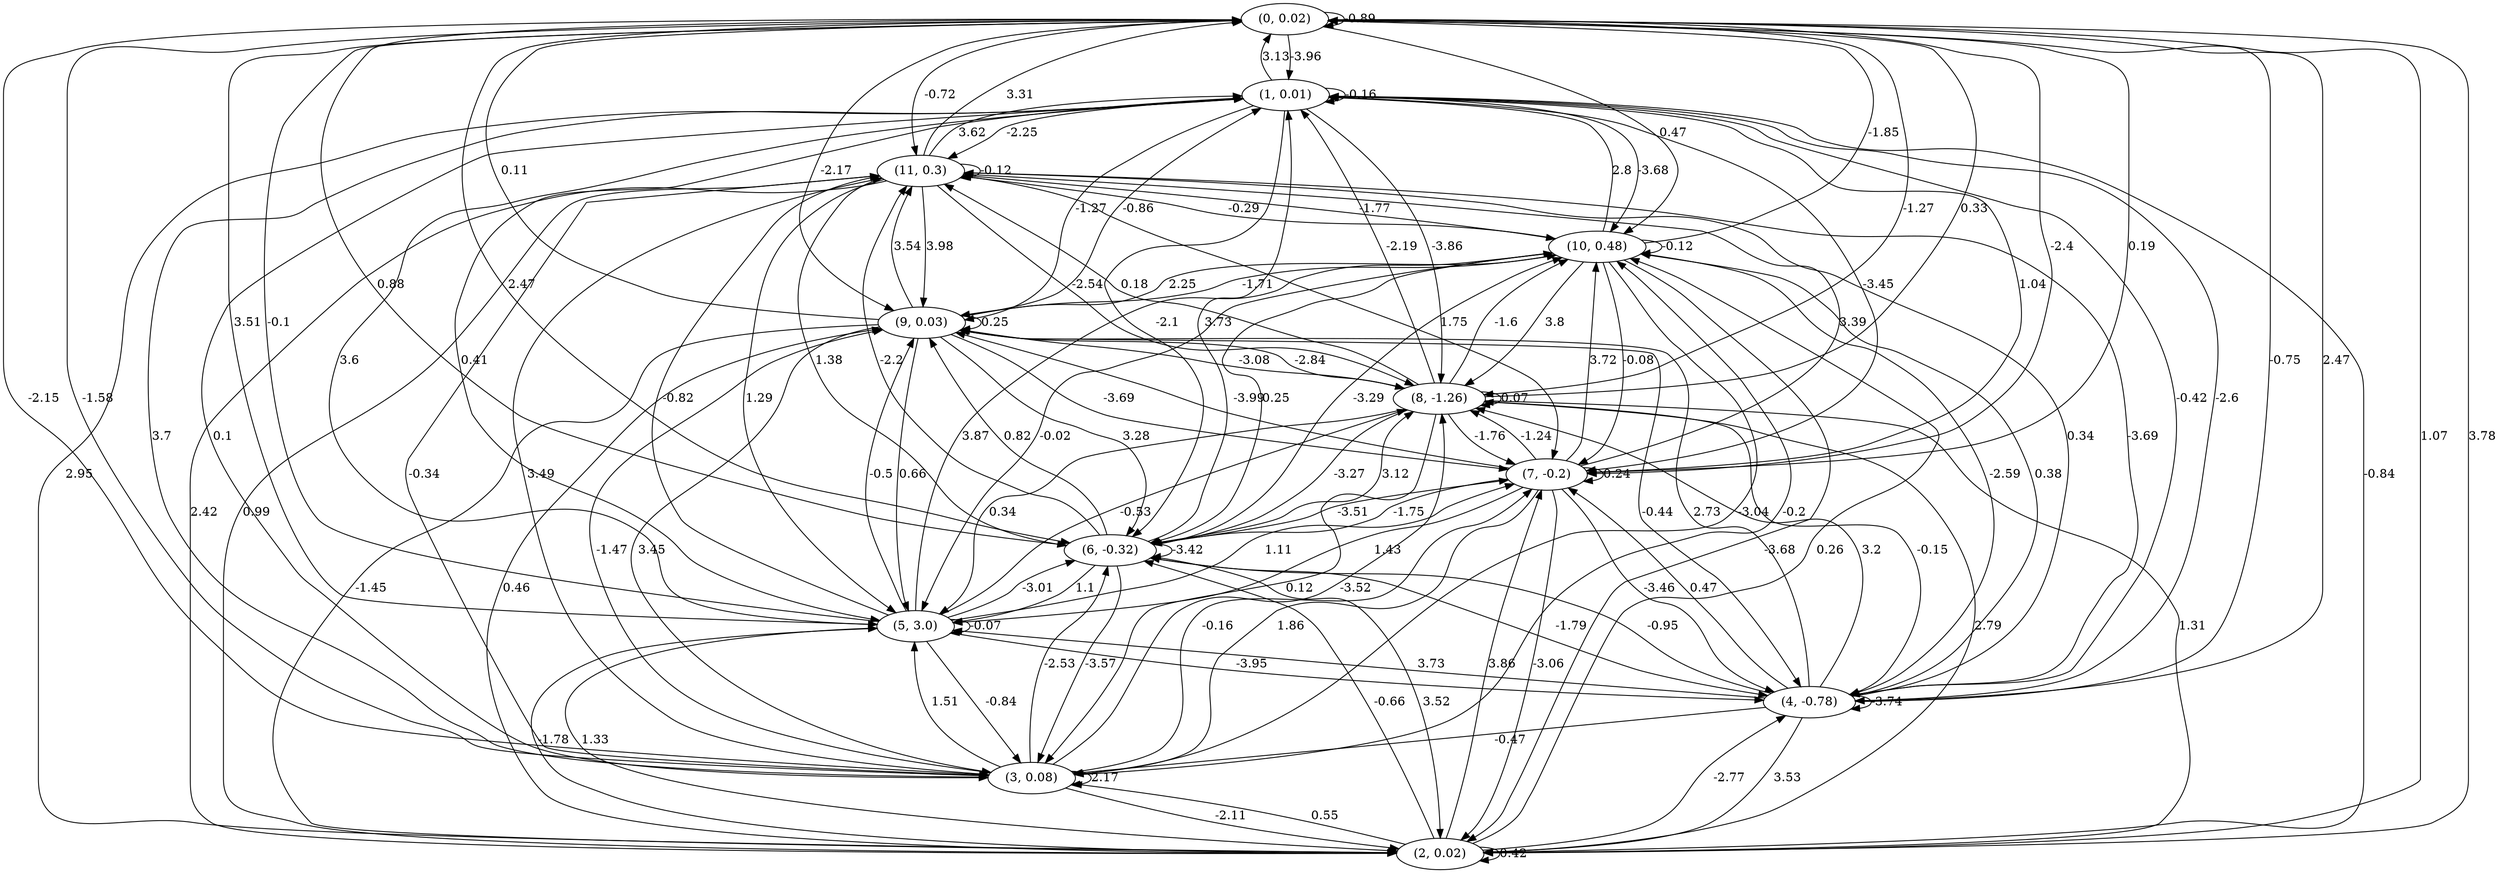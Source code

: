 digraph {
    0 [ label = "(0, 0.02)" ]
    1 [ label = "(1, 0.01)" ]
    2 [ label = "(2, 0.02)" ]
    3 [ label = "(3, 0.08)" ]
    4 [ label = "(4, -0.78)" ]
    5 [ label = "(5, 3.0)" ]
    6 [ label = "(6, -0.32)" ]
    7 [ label = "(7, -0.2)" ]
    8 [ label = "(8, -1.26)" ]
    9 [ label = "(9, 0.03)" ]
    10 [ label = "(10, 0.48)" ]
    11 [ label = "(11, 0.3)" ]
    0 -> 0 [ label = "-0.89" ]
    1 -> 1 [ label = "-0.16" ]
    2 -> 2 [ label = "0.42" ]
    3 -> 3 [ label = "2.17" ]
    4 -> 4 [ label = "-3.74" ]
    5 -> 5 [ label = "-0.07" ]
    6 -> 6 [ label = "-3.42" ]
    7 -> 7 [ label = "0.24" ]
    8 -> 8 [ label = "0.07" ]
    9 -> 9 [ label = "0.25" ]
    10 -> 10 [ label = "-0.12" ]
    11 -> 11 [ label = "-0.12" ]
    1 -> 0 [ label = "3.13" ]
    2 -> 0 [ label = "3.78" ]
    3 -> 0 [ label = "-1.58" ]
    4 -> 0 [ label = "-0.75" ]
    5 -> 0 [ label = "-0.1" ]
    6 -> 0 [ label = "0.88" ]
    7 -> 0 [ label = "0.19" ]
    8 -> 0 [ label = "0.33" ]
    9 -> 0 [ label = "0.11" ]
    10 -> 0 [ label = "-1.85" ]
    11 -> 0 [ label = "3.31" ]
    0 -> 1 [ label = "-3.96" ]
    2 -> 1 [ label = "-0.84" ]
    3 -> 1 [ label = "3.7" ]
    4 -> 1 [ label = "-0.42" ]
    5 -> 1 [ label = "3.6" ]
    6 -> 1 [ label = "3.73" ]
    7 -> 1 [ label = "1.04" ]
    8 -> 1 [ label = "-2.19" ]
    9 -> 1 [ label = "-0.86" ]
    10 -> 1 [ label = "2.8" ]
    11 -> 1 [ label = "3.62" ]
    0 -> 2 [ label = "1.07" ]
    1 -> 2 [ label = "2.95" ]
    3 -> 2 [ label = "-2.11" ]
    4 -> 2 [ label = "3.53" ]
    5 -> 2 [ label = "1.33" ]
    6 -> 2 [ label = "3.52" ]
    7 -> 2 [ label = "-3.06" ]
    8 -> 2 [ label = "1.31" ]
    9 -> 2 [ label = "-1.45" ]
    10 -> 2 [ label = "-3.68" ]
    11 -> 2 [ label = "2.42" ]
    0 -> 3 [ label = "-2.15" ]
    1 -> 3 [ label = "0.1" ]
    2 -> 3 [ label = "0.55" ]
    4 -> 3 [ label = "-0.47" ]
    5 -> 3 [ label = "-0.84" ]
    6 -> 3 [ label = "-3.57" ]
    7 -> 3 [ label = "1.86" ]
    8 -> 3 [ label = "0.12" ]
    9 -> 3 [ label = "3.45" ]
    10 -> 3 [ label = "-3.04" ]
    11 -> 3 [ label = "-0.34" ]
    0 -> 4 [ label = "2.47" ]
    1 -> 4 [ label = "-2.6" ]
    2 -> 4 [ label = "-2.77" ]
    5 -> 4 [ label = "-3.95" ]
    6 -> 4 [ label = "-1.79" ]
    7 -> 4 [ label = "-3.46" ]
    8 -> 4 [ label = "-0.15" ]
    9 -> 4 [ label = "-0.44" ]
    10 -> 4 [ label = "-2.59" ]
    11 -> 4 [ label = "-3.69" ]
    0 -> 5 [ label = "3.51" ]
    1 -> 5 [ label = "0.41" ]
    2 -> 5 [ label = "-1.78" ]
    3 -> 5 [ label = "1.51" ]
    4 -> 5 [ label = "3.73" ]
    6 -> 5 [ label = "1.1" ]
    7 -> 5 [ label = "1.43" ]
    8 -> 5 [ label = "0.34" ]
    9 -> 5 [ label = "0.66" ]
    10 -> 5 [ label = "-0.02" ]
    11 -> 5 [ label = "1.29" ]
    0 -> 6 [ label = "2.47" ]
    1 -> 6 [ label = "-2.1" ]
    2 -> 6 [ label = "-0.66" ]
    3 -> 6 [ label = "-2.53" ]
    4 -> 6 [ label = "-0.95" ]
    5 -> 6 [ label = "-3.01" ]
    7 -> 6 [ label = "-1.75" ]
    8 -> 6 [ label = "-3.27" ]
    9 -> 6 [ label = "3.28" ]
    10 -> 6 [ label = "0.25" ]
    11 -> 6 [ label = "1.38" ]
    0 -> 7 [ label = "-2.4" ]
    1 -> 7 [ label = "-3.45" ]
    2 -> 7 [ label = "3.86" ]
    3 -> 7 [ label = "-0.16" ]
    4 -> 7 [ label = "0.47" ]
    5 -> 7 [ label = "1.11" ]
    6 -> 7 [ label = "-3.51" ]
    8 -> 7 [ label = "-1.76" ]
    9 -> 7 [ label = "-3.69" ]
    10 -> 7 [ label = "-0.08" ]
    11 -> 7 [ label = "1.75" ]
    0 -> 8 [ label = "-1.27" ]
    1 -> 8 [ label = "-3.86" ]
    2 -> 8 [ label = "2.79" ]
    3 -> 8 [ label = "-3.52" ]
    4 -> 8 [ label = "3.2" ]
    5 -> 8 [ label = "-0.53" ]
    6 -> 8 [ label = "3.12" ]
    7 -> 8 [ label = "-1.24" ]
    9 -> 8 [ label = "-2.84" ]
    10 -> 8 [ label = "3.8" ]
    11 -> 8 [ label = "-2.54" ]
    0 -> 9 [ label = "-2.17" ]
    1 -> 9 [ label = "-1.27" ]
    2 -> 9 [ label = "0.46" ]
    3 -> 9 [ label = "-1.47" ]
    4 -> 9 [ label = "2.73" ]
    5 -> 9 [ label = "-0.5" ]
    6 -> 9 [ label = "0.82" ]
    7 -> 9 [ label = "-3.99" ]
    8 -> 9 [ label = "-3.08" ]
    10 -> 9 [ label = "-1.71" ]
    11 -> 9 [ label = "3.98" ]
    0 -> 10 [ label = "0.47" ]
    1 -> 10 [ label = "-3.68" ]
    2 -> 10 [ label = "0.26" ]
    3 -> 10 [ label = "-0.2" ]
    4 -> 10 [ label = "0.38" ]
    5 -> 10 [ label = "3.87" ]
    6 -> 10 [ label = "-3.29" ]
    7 -> 10 [ label = "3.72" ]
    8 -> 10 [ label = "-1.6" ]
    9 -> 10 [ label = "2.25" ]
    11 -> 10 [ label = "-1.77" ]
    0 -> 11 [ label = "-0.72" ]
    1 -> 11 [ label = "-2.25" ]
    2 -> 11 [ label = "0.99" ]
    3 -> 11 [ label = "3.49" ]
    4 -> 11 [ label = "0.34" ]
    5 -> 11 [ label = "-0.82" ]
    6 -> 11 [ label = "-2.2" ]
    7 -> 11 [ label = "3.39" ]
    8 -> 11 [ label = "0.18" ]
    9 -> 11 [ label = "3.54" ]
    10 -> 11 [ label = "-0.29" ]
}

